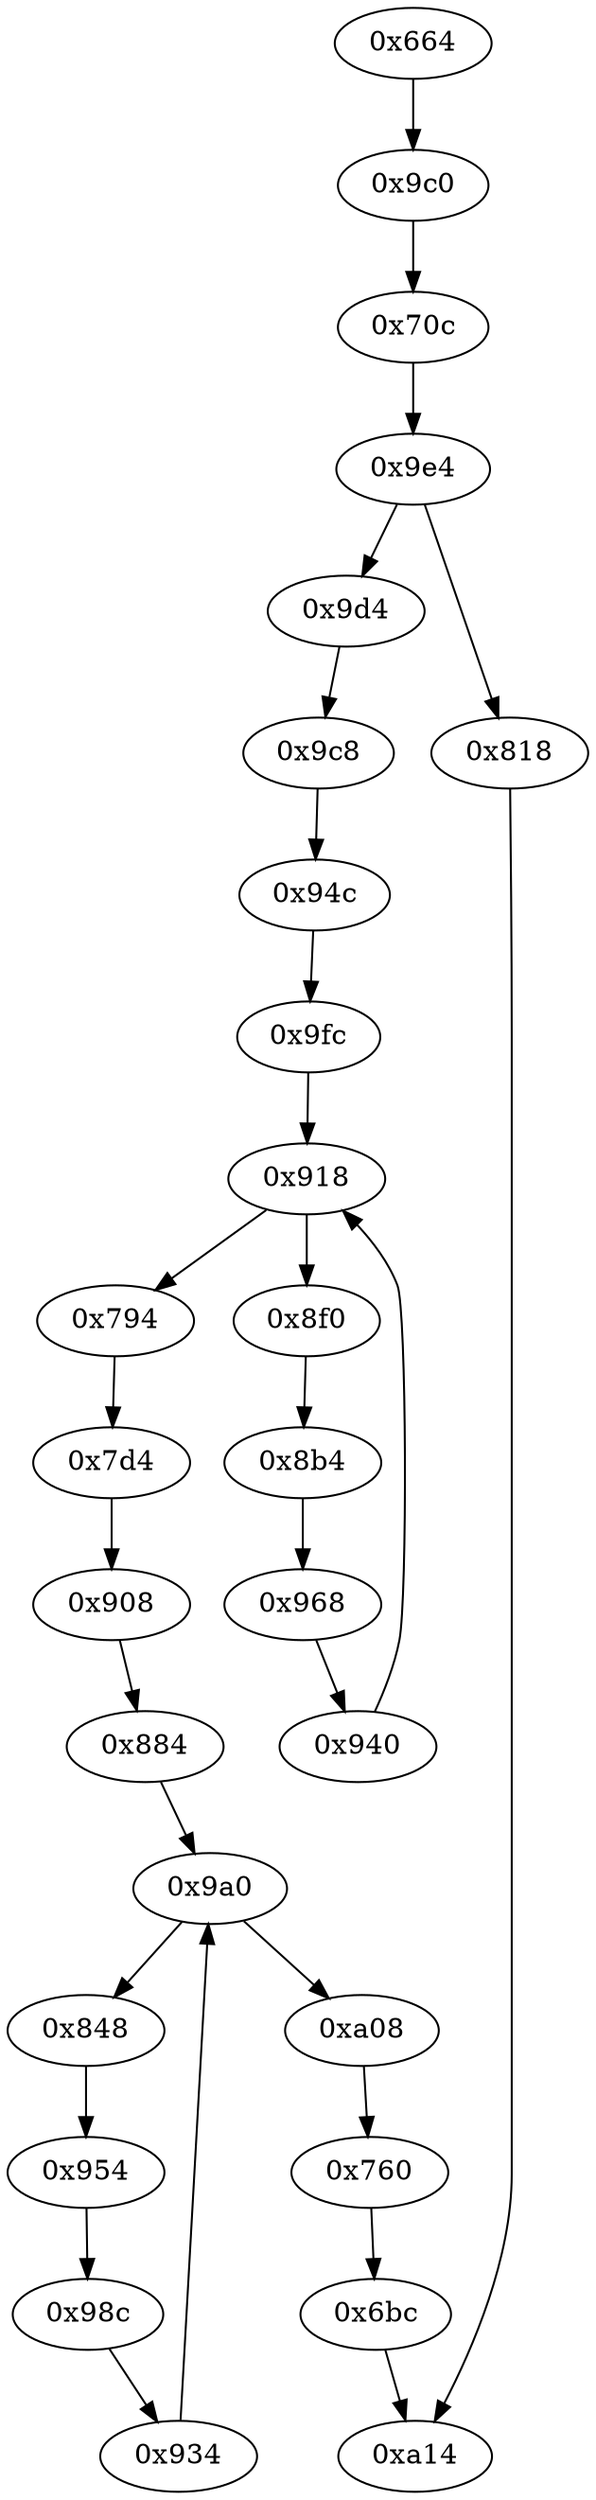 strict digraph "" {
	"0x9d4"	 [opcode="[u'add', u'str', u'ldr', u'b']"];
	"0x9c8"	 [opcode="[u'ldr', u'ldr', u'b']"];
	"0x9d4" -> "0x9c8";
	"0x8f0"	 [opcode="[u'ldr', u'ldr', u'ldr', u'str', u'ldr', u'b']"];
	"0x8b4"	 [opcode="[u'ldr', u'ldrb', u'str', u'ldr', u'sub', u'str', u'ldr', u'b']"];
	"0x8f0" -> "0x8b4";
	"0xa08"	 [opcode="[u'ldr', u'ldr', u'b']"];
	"0x760"	 [opcode="[u'b']"];
	"0xa08" -> "0x760";
	"0x940"	 [opcode="[u'ldr', u'mov', u'b']"];
	"0x918"	 [opcode="[u'str', u'ldr', u'ldr', u'ldr', u'cmp', u'mov', u'b']"];
	"0x940" -> "0x918";
	"0x94c"	 [opcode="[u'ldr', u'b']"];
	"0x9fc"	 [opcode="[u'mov', u'mov', u'b']"];
	"0x94c" -> "0x9fc";
	"0x968"	 [opcode="[u'ldr', u'ldr', u'add', u'str', u'ldr', u'add', u'str', u'ldr', u'b']"];
	"0x8b4" -> "0x968";
	"0x884"	 [opcode="[u'mov', u'mov', u'b']"];
	"0x9a0"	 [opcode="[u'str', u'ldr', u'ldr', u'ldr', u'ldr', u'cmp', u'mov', u'b']"];
	"0x884" -> "0x9a0";
	"0x848"	 [opcode="[u'ldr', u'add', u'ldr', u'str', u'ldr', u'b']"];
	"0x954"	 [opcode="[u'ldr', u'ldr', u'bl', u'ldr', u'b']"];
	"0x848" -> "0x954";
	"0x968" -> "0x940";
	"0x908"	 [opcode="[u'ldr', u'bl', u'ldr', u'b']"];
	"0x908" -> "0x884";
	"0x70c"	 [opcode="[u'cmp', u'mov', u'mov', u'strb', u'ldr', u'b']"];
	"0x9e4"	 [opcode="[u'ldrb', u'ldr', u'ldr', u'cmp', u'mov', u'b']"];
	"0x70c" -> "0x9e4";
	"0x6bc"	 [opcode="[u'mov', u'mov']"];
	"0xa14"	 [opcode="[u'ldr', u'ldr', u'ldr', u'ldr', u'sub', u'mov', u'sub', u'pop']"];
	"0x6bc" -> "0xa14";
	"0x9e4" -> "0x9d4";
	"0x818"	 [opcode="[u'mov', u'mov', u'b']"];
	"0x9e4" -> "0x818";
	"0x9fc" -> "0x918";
	"0x794"	 [opcode="[u'add', u'str', u'ldr', u'b']"];
	"0x7d4"	 [opcode="[u'ldr', u'mov', u'str', u'ldr', u'ldr', u'bl', u'ldr', u'b']"];
	"0x794" -> "0x7d4";
	"0x9a0" -> "0xa08";
	"0x9a0" -> "0x848";
	"0x9c0"	 [opcode="[u'ldr', u'b']"];
	"0x9c0" -> "0x70c";
	"0x98c"	 [opcode="[u'ldr', u'add', u'str', u'ldr', u'b']"];
	"0x934"	 [opcode="[u'ldr', u'mov', u'b']"];
	"0x98c" -> "0x934";
	"0x9c8" -> "0x94c";
	"0x934" -> "0x9a0";
	"0x760" -> "0x6bc";
	"0x664"	 [opcode="[u'push', u'add', u'sub', u'mov', u'ldr', u'str', u'ldr', u'ldr', u'add', u'ldr', u'str', u'sub', u'str', u'ldr', u'ldr', u'ldr', \
u'ldr', u'str', u'ldr', u'add', u'str', u'b']"];
	"0x664" -> "0x9c0";
	"0x7d4" -> "0x908";
	"0x918" -> "0x8f0";
	"0x918" -> "0x794";
	"0x818" -> "0xa14";
	"0x954" -> "0x98c";
}
